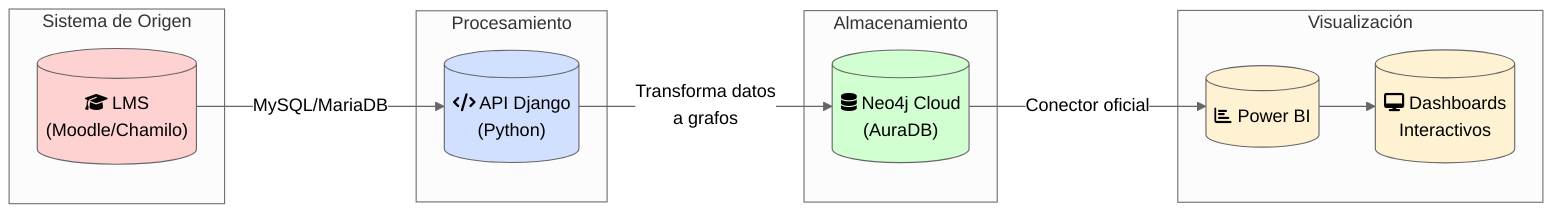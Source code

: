 %%{init: {'theme': 'neutral', 'themeVariables': { 'primaryColor': '#ffd2d2', 'edgeLabelBackground':'#fff'}}}%%
flowchart LR
    %% Nodos con íconos
    A[("fa:fa-graduation-cap LMS\n(Moodle/Chamilo)")] -->|MySQL/MariaDB| B[("fa:fa-code API Django\n(Python)")]
    B -->|"Transforma datos\na grafos"| C[("fa:fa-database Neo4j Cloud\n(AuraDB)")]
    C -->|"Conector oficial"| D[("fa:fa-chart-bar Power BI")]
    D --> E[("fa:fa-desktop Dashboards\nInteractivos")]

    %% Subgrafos para agrupación lógica
    subgraph "Sistema de Origen"
        A
    end

    subgraph "Procesamiento"
        B
    end

    subgraph "Almacenamiento"
        C
    end

    subgraph "Visualización"
        D
        E
    end

    %% Estilos
    class A,B,C,D,E rounded;
    class A origen;
    class B procesamiento;
    class C almacenamiento;
    class D,E visualizacion;

    classDef origen fill:#FFD2D2,stroke:#666;
    classDef procesamiento fill:#D2E0FF,stroke:#666;
    classDef almacenamiento fill:#D2FFD2,stroke:#666;
    classDef visualizacion fill:#FFF2D2,stroke:#666;